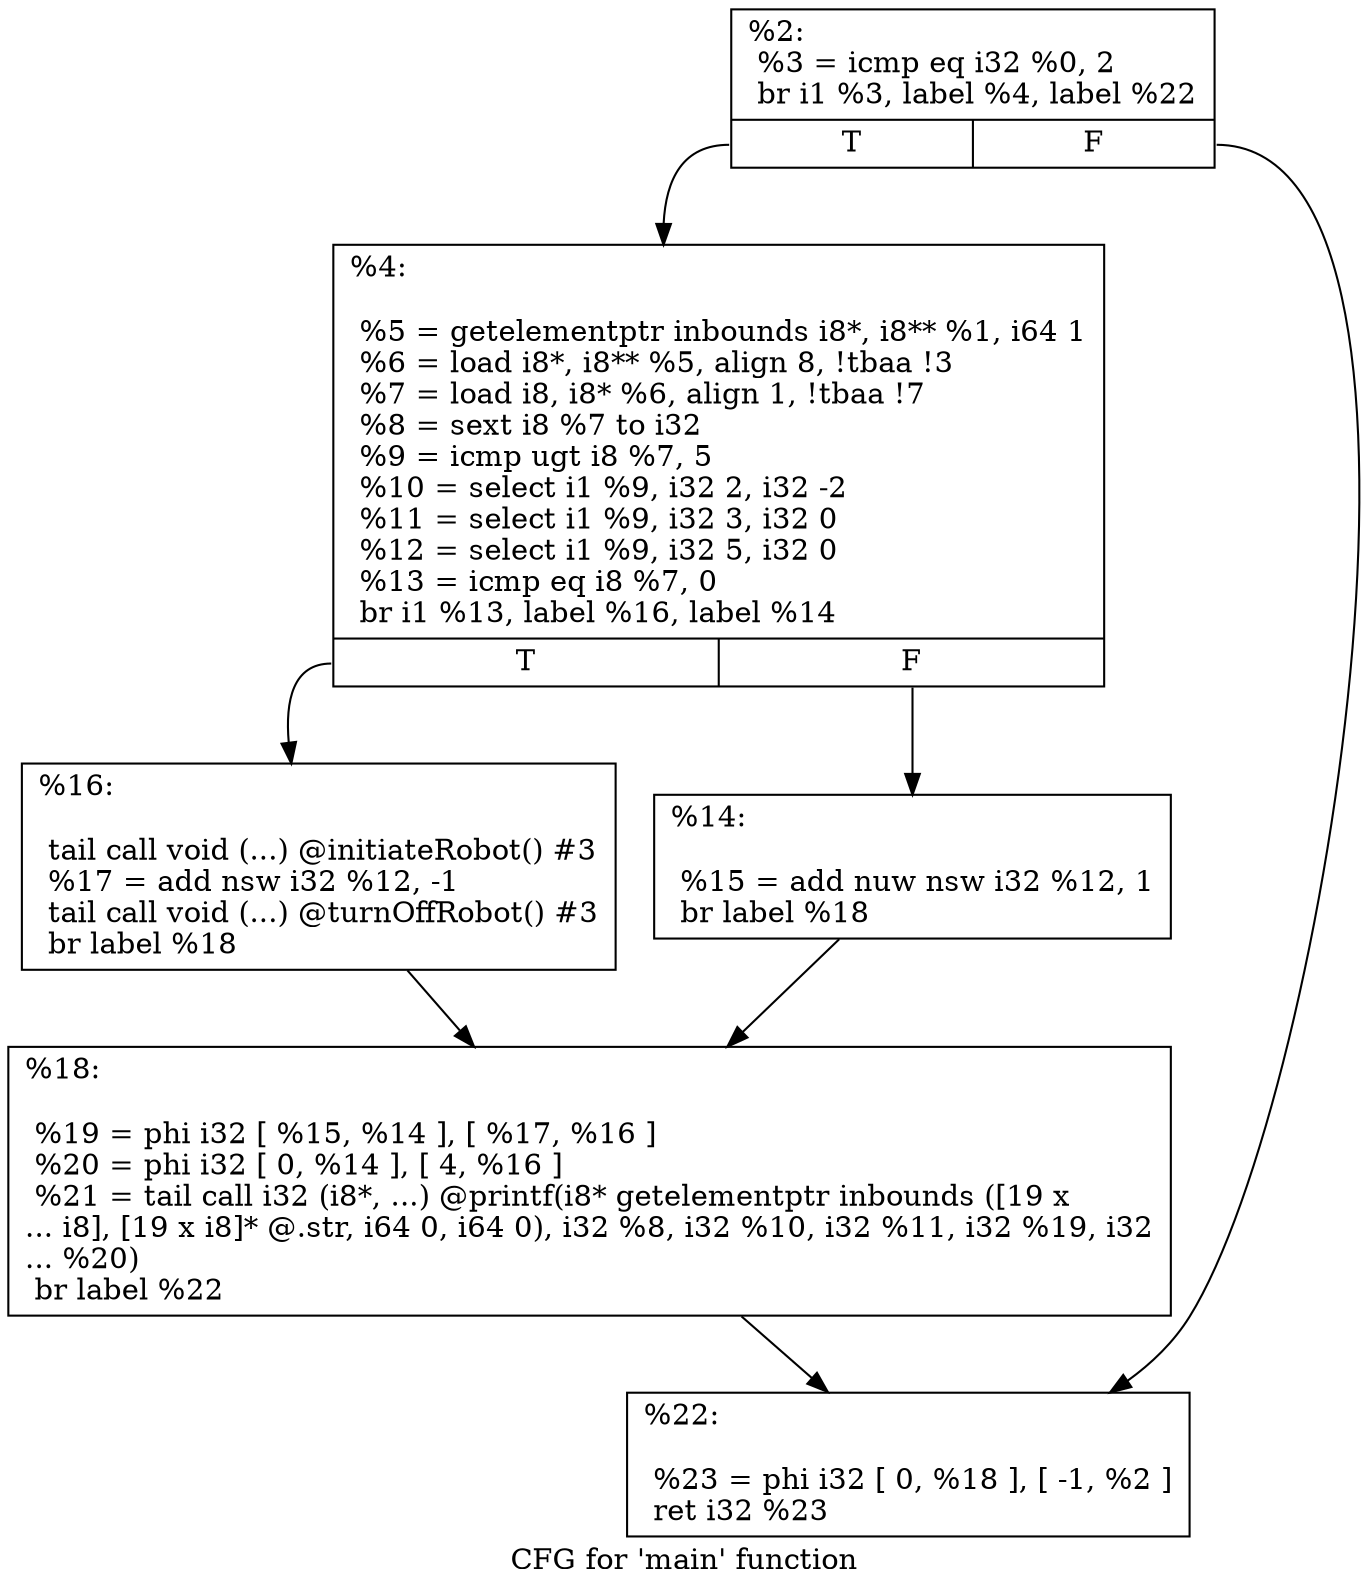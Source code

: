 digraph "CFG for 'main' function" {
	label="CFG for 'main' function";

	Node0x7f9708502460 [shape=record,label="{%2:\l  %3 = icmp eq i32 %0, 2\l  br i1 %3, label %4, label %22\l|{<s0>T|<s1>F}}"];
	Node0x7f9708502460:s0 -> Node0x7f9708502570;
	Node0x7f9708502460:s1 -> Node0x7f97085025f0;
	Node0x7f9708502570 [shape=record,label="{%4:\l\l  %5 = getelementptr inbounds i8*, i8** %1, i64 1\l  %6 = load i8*, i8** %5, align 8, !tbaa !3\l  %7 = load i8, i8* %6, align 1, !tbaa !7\l  %8 = sext i8 %7 to i32\l  %9 = icmp ugt i8 %7, 5\l  %10 = select i1 %9, i32 2, i32 -2\l  %11 = select i1 %9, i32 3, i32 0\l  %12 = select i1 %9, i32 5, i32 0\l  %13 = icmp eq i8 %7, 0\l  br i1 %13, label %16, label %14\l|{<s0>T|<s1>F}}"];
	Node0x7f9708502570:s0 -> Node0x7f97085025b0;
	Node0x7f9708502570:s1 -> Node0x7f9708502ef0;
	Node0x7f9708502ef0 [shape=record,label="{%14:\l\l  %15 = add nuw nsw i32 %12, 1\l  br label %18\l}"];
	Node0x7f9708502ef0 -> Node0x7f9708502f30;
	Node0x7f97085025b0 [shape=record,label="{%16:\l\l  tail call void (...) @initiateRobot() #3\l  %17 = add nsw i32 %12, -1\l  tail call void (...) @turnOffRobot() #3\l  br label %18\l}"];
	Node0x7f97085025b0 -> Node0x7f9708502f30;
	Node0x7f9708502f30 [shape=record,label="{%18:\l\l  %19 = phi i32 [ %15, %14 ], [ %17, %16 ]\l  %20 = phi i32 [ 0, %14 ], [ 4, %16 ]\l  %21 = tail call i32 (i8*, ...) @printf(i8* getelementptr inbounds ([19 x\l... i8], [19 x i8]* @.str, i64 0, i64 0), i32 %8, i32 %10, i32 %11, i32 %19, i32\l... %20)\l  br label %22\l}"];
	Node0x7f9708502f30 -> Node0x7f97085025f0;
	Node0x7f97085025f0 [shape=record,label="{%22:\l\l  %23 = phi i32 [ 0, %18 ], [ -1, %2 ]\l  ret i32 %23\l}"];
}
